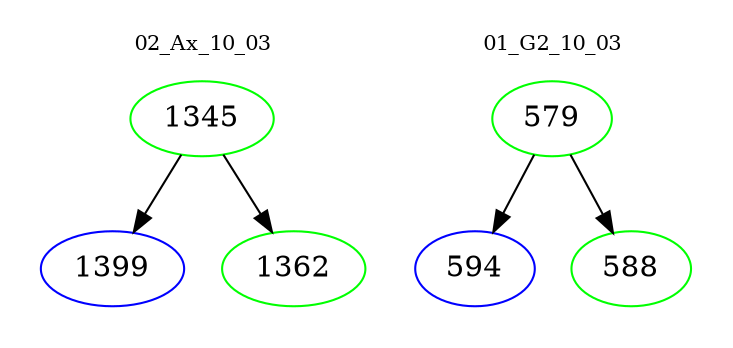 digraph{
subgraph cluster_0 {
color = white
label = "02_Ax_10_03";
fontsize=10;
T0_1345 [label="1345", color="green"]
T0_1345 -> T0_1399 [color="black"]
T0_1399 [label="1399", color="blue"]
T0_1345 -> T0_1362 [color="black"]
T0_1362 [label="1362", color="green"]
}
subgraph cluster_1 {
color = white
label = "01_G2_10_03";
fontsize=10;
T1_579 [label="579", color="green"]
T1_579 -> T1_594 [color="black"]
T1_594 [label="594", color="blue"]
T1_579 -> T1_588 [color="black"]
T1_588 [label="588", color="green"]
}
}
